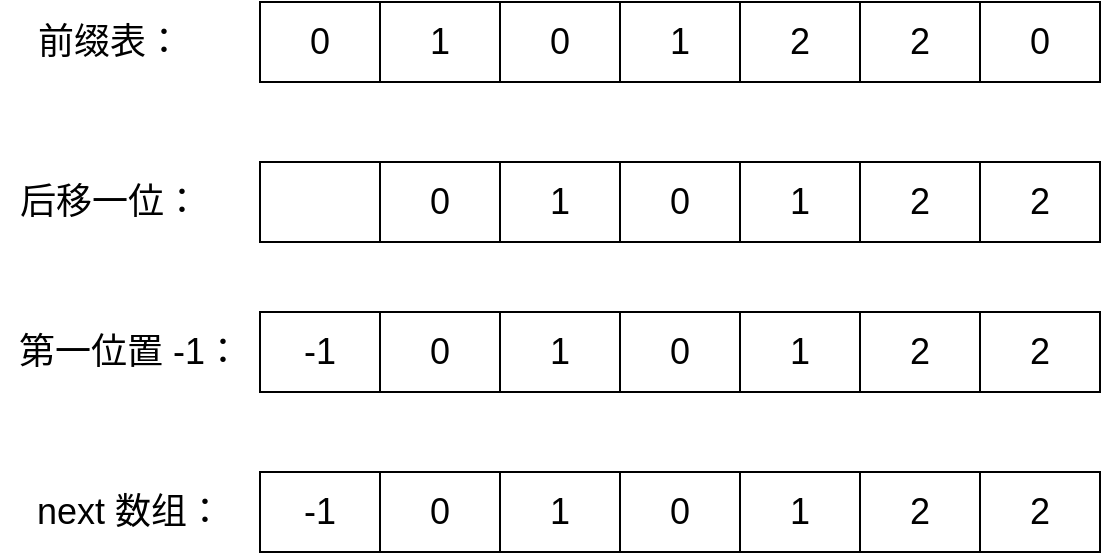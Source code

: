 <mxfile version="15.4.0" type="device"><diagram id="uvqghtC7984w6DYahAdA" name="第 1 页"><mxGraphModel dx="1038" dy="616" grid="1" gridSize="10" guides="1" tooltips="1" connect="1" arrows="1" fold="1" page="1" pageScale="1" pageWidth="827" pageHeight="1169" background="#ffffff" math="0" shadow="0"><root><mxCell id="0"/><mxCell id="1" parent="0"/><mxCell id="MwQ0C5jiF912FT3cb5Fk-29" value="前缀表：" style="text;html=1;strokeColor=none;fillColor=none;align=center;verticalAlign=middle;whiteSpace=wrap;rounded=0;fontSize=18;" vertex="1" parent="1"><mxGeometry x="60" y="50" width="90" height="30" as="geometry"/></mxCell><mxCell id="MwQ0C5jiF912FT3cb5Fk-30" value="" style="shape=table;startSize=0;container=1;collapsible=0;childLayout=tableLayout;fontSize=18;" vertex="1" parent="1"><mxGeometry x="180" y="45" width="420" height="40" as="geometry"/></mxCell><mxCell id="MwQ0C5jiF912FT3cb5Fk-31" value="" style="shape=partialRectangle;collapsible=0;dropTarget=0;pointerEvents=0;fillColor=none;top=0;left=0;bottom=0;right=0;points=[[0,0.5],[1,0.5]];portConstraint=eastwest;fontSize=18;" vertex="1" parent="MwQ0C5jiF912FT3cb5Fk-30"><mxGeometry width="420" height="40" as="geometry"/></mxCell><mxCell id="MwQ0C5jiF912FT3cb5Fk-32" value="0" style="shape=partialRectangle;html=1;whiteSpace=wrap;connectable=0;overflow=hidden;fillColor=none;top=0;left=0;bottom=0;right=0;pointerEvents=1;fontSize=18;" vertex="1" parent="MwQ0C5jiF912FT3cb5Fk-31"><mxGeometry width="60" height="40" as="geometry"><mxRectangle width="60" height="40" as="alternateBounds"/></mxGeometry></mxCell><mxCell id="MwQ0C5jiF912FT3cb5Fk-33" value="1" style="shape=partialRectangle;html=1;whiteSpace=wrap;connectable=0;overflow=hidden;fillColor=none;top=0;left=0;bottom=0;right=0;pointerEvents=1;fontSize=18;" vertex="1" parent="MwQ0C5jiF912FT3cb5Fk-31"><mxGeometry x="60" width="60" height="40" as="geometry"><mxRectangle width="60" height="40" as="alternateBounds"/></mxGeometry></mxCell><mxCell id="MwQ0C5jiF912FT3cb5Fk-34" value="0" style="shape=partialRectangle;html=1;whiteSpace=wrap;connectable=0;overflow=hidden;fillColor=none;top=0;left=0;bottom=0;right=0;pointerEvents=1;fontSize=18;" vertex="1" parent="MwQ0C5jiF912FT3cb5Fk-31"><mxGeometry x="120" width="60" height="40" as="geometry"><mxRectangle width="60" height="40" as="alternateBounds"/></mxGeometry></mxCell><mxCell id="MwQ0C5jiF912FT3cb5Fk-35" value="1" style="shape=partialRectangle;html=1;whiteSpace=wrap;connectable=0;overflow=hidden;fillColor=none;top=0;left=0;bottom=0;right=0;pointerEvents=1;fontSize=18;" vertex="1" parent="MwQ0C5jiF912FT3cb5Fk-31"><mxGeometry x="180" width="60" height="40" as="geometry"><mxRectangle width="60" height="40" as="alternateBounds"/></mxGeometry></mxCell><mxCell id="MwQ0C5jiF912FT3cb5Fk-36" value="2" style="shape=partialRectangle;html=1;whiteSpace=wrap;connectable=0;overflow=hidden;fillColor=none;top=0;left=0;bottom=0;right=0;pointerEvents=1;fontSize=18;" vertex="1" parent="MwQ0C5jiF912FT3cb5Fk-31"><mxGeometry x="240" width="60" height="40" as="geometry"><mxRectangle width="60" height="40" as="alternateBounds"/></mxGeometry></mxCell><mxCell id="MwQ0C5jiF912FT3cb5Fk-37" value="2" style="shape=partialRectangle;html=1;whiteSpace=wrap;connectable=0;overflow=hidden;fillColor=none;top=0;left=0;bottom=0;right=0;pointerEvents=1;fontSize=18;" vertex="1" parent="MwQ0C5jiF912FT3cb5Fk-31"><mxGeometry x="300" width="60" height="40" as="geometry"><mxRectangle width="60" height="40" as="alternateBounds"/></mxGeometry></mxCell><mxCell id="MwQ0C5jiF912FT3cb5Fk-38" value="0" style="shape=partialRectangle;html=1;whiteSpace=wrap;connectable=0;overflow=hidden;fillColor=none;top=0;left=0;bottom=0;right=0;pointerEvents=1;fontSize=18;" vertex="1" parent="MwQ0C5jiF912FT3cb5Fk-31"><mxGeometry x="360" width="60" height="40" as="geometry"><mxRectangle width="60" height="40" as="alternateBounds"/></mxGeometry></mxCell><mxCell id="MwQ0C5jiF912FT3cb5Fk-39" value="后移一位：" style="text;html=1;strokeColor=none;fillColor=none;align=center;verticalAlign=middle;whiteSpace=wrap;rounded=0;fontSize=18;" vertex="1" parent="1"><mxGeometry x="50" y="130" width="110" height="30" as="geometry"/></mxCell><mxCell id="MwQ0C5jiF912FT3cb5Fk-40" value="" style="shape=table;startSize=0;container=1;collapsible=0;childLayout=tableLayout;fontSize=18;" vertex="1" parent="1"><mxGeometry x="180" y="125" width="420" height="40" as="geometry"/></mxCell><mxCell id="MwQ0C5jiF912FT3cb5Fk-41" value="" style="shape=partialRectangle;collapsible=0;dropTarget=0;pointerEvents=0;fillColor=none;top=0;left=0;bottom=0;right=0;points=[[0,0.5],[1,0.5]];portConstraint=eastwest;fontSize=18;" vertex="1" parent="MwQ0C5jiF912FT3cb5Fk-40"><mxGeometry width="420" height="40" as="geometry"/></mxCell><mxCell id="MwQ0C5jiF912FT3cb5Fk-49" style="shape=partialRectangle;html=1;whiteSpace=wrap;connectable=0;overflow=hidden;fillColor=none;top=0;left=0;bottom=0;right=0;pointerEvents=1;fontSize=18;" vertex="1" parent="MwQ0C5jiF912FT3cb5Fk-41"><mxGeometry width="60" height="40" as="geometry"><mxRectangle width="60" height="40" as="alternateBounds"/></mxGeometry></mxCell><mxCell id="MwQ0C5jiF912FT3cb5Fk-42" value="0" style="shape=partialRectangle;html=1;whiteSpace=wrap;connectable=0;overflow=hidden;fillColor=none;top=0;left=0;bottom=0;right=0;pointerEvents=1;fontSize=18;" vertex="1" parent="MwQ0C5jiF912FT3cb5Fk-41"><mxGeometry x="60" width="60" height="40" as="geometry"><mxRectangle width="60" height="40" as="alternateBounds"/></mxGeometry></mxCell><mxCell id="MwQ0C5jiF912FT3cb5Fk-43" value="1" style="shape=partialRectangle;html=1;whiteSpace=wrap;connectable=0;overflow=hidden;fillColor=none;top=0;left=0;bottom=0;right=0;pointerEvents=1;fontSize=18;" vertex="1" parent="MwQ0C5jiF912FT3cb5Fk-41"><mxGeometry x="120" width="60" height="40" as="geometry"><mxRectangle width="60" height="40" as="alternateBounds"/></mxGeometry></mxCell><mxCell id="MwQ0C5jiF912FT3cb5Fk-44" value="0" style="shape=partialRectangle;html=1;whiteSpace=wrap;connectable=0;overflow=hidden;fillColor=none;top=0;left=0;bottom=0;right=0;pointerEvents=1;fontSize=18;" vertex="1" parent="MwQ0C5jiF912FT3cb5Fk-41"><mxGeometry x="180" width="60" height="40" as="geometry"><mxRectangle width="60" height="40" as="alternateBounds"/></mxGeometry></mxCell><mxCell id="MwQ0C5jiF912FT3cb5Fk-45" value="1" style="shape=partialRectangle;html=1;whiteSpace=wrap;connectable=0;overflow=hidden;fillColor=none;top=0;left=0;bottom=0;right=0;pointerEvents=1;fontSize=18;" vertex="1" parent="MwQ0C5jiF912FT3cb5Fk-41"><mxGeometry x="240" width="60" height="40" as="geometry"><mxRectangle width="60" height="40" as="alternateBounds"/></mxGeometry></mxCell><mxCell id="MwQ0C5jiF912FT3cb5Fk-46" value="2" style="shape=partialRectangle;html=1;whiteSpace=wrap;connectable=0;overflow=hidden;fillColor=none;top=0;left=0;bottom=0;right=0;pointerEvents=1;fontSize=18;" vertex="1" parent="MwQ0C5jiF912FT3cb5Fk-41"><mxGeometry x="300" width="60" height="40" as="geometry"><mxRectangle width="60" height="40" as="alternateBounds"/></mxGeometry></mxCell><mxCell id="MwQ0C5jiF912FT3cb5Fk-47" value="2" style="shape=partialRectangle;html=1;whiteSpace=wrap;connectable=0;overflow=hidden;fillColor=none;top=0;left=0;bottom=0;right=0;pointerEvents=1;fontSize=18;" vertex="1" parent="MwQ0C5jiF912FT3cb5Fk-41"><mxGeometry x="360" width="60" height="40" as="geometry"><mxRectangle width="60" height="40" as="alternateBounds"/></mxGeometry></mxCell><mxCell id="MwQ0C5jiF912FT3cb5Fk-50" value="第一位置 -1：" style="text;html=1;strokeColor=none;fillColor=none;align=center;verticalAlign=middle;whiteSpace=wrap;rounded=0;fontSize=18;" vertex="1" parent="1"><mxGeometry x="50" y="205" width="130" height="30" as="geometry"/></mxCell><mxCell id="MwQ0C5jiF912FT3cb5Fk-51" value="" style="shape=table;startSize=0;container=1;collapsible=0;childLayout=tableLayout;fontSize=18;" vertex="1" parent="1"><mxGeometry x="180" y="200" width="420" height="40" as="geometry"/></mxCell><mxCell id="MwQ0C5jiF912FT3cb5Fk-52" value="" style="shape=partialRectangle;collapsible=0;dropTarget=0;pointerEvents=0;fillColor=none;top=0;left=0;bottom=0;right=0;points=[[0,0.5],[1,0.5]];portConstraint=eastwest;fontSize=18;" vertex="1" parent="MwQ0C5jiF912FT3cb5Fk-51"><mxGeometry width="420" height="40" as="geometry"/></mxCell><mxCell id="MwQ0C5jiF912FT3cb5Fk-53" value="-1" style="shape=partialRectangle;html=1;whiteSpace=wrap;connectable=0;overflow=hidden;fillColor=none;top=0;left=0;bottom=0;right=0;pointerEvents=1;fontSize=18;" vertex="1" parent="MwQ0C5jiF912FT3cb5Fk-52"><mxGeometry width="60" height="40" as="geometry"><mxRectangle width="60" height="40" as="alternateBounds"/></mxGeometry></mxCell><mxCell id="MwQ0C5jiF912FT3cb5Fk-54" value="0" style="shape=partialRectangle;html=1;whiteSpace=wrap;connectable=0;overflow=hidden;fillColor=none;top=0;left=0;bottom=0;right=0;pointerEvents=1;fontSize=18;" vertex="1" parent="MwQ0C5jiF912FT3cb5Fk-52"><mxGeometry x="60" width="60" height="40" as="geometry"><mxRectangle width="60" height="40" as="alternateBounds"/></mxGeometry></mxCell><mxCell id="MwQ0C5jiF912FT3cb5Fk-55" value="1" style="shape=partialRectangle;html=1;whiteSpace=wrap;connectable=0;overflow=hidden;fillColor=none;top=0;left=0;bottom=0;right=0;pointerEvents=1;fontSize=18;" vertex="1" parent="MwQ0C5jiF912FT3cb5Fk-52"><mxGeometry x="120" width="60" height="40" as="geometry"><mxRectangle width="60" height="40" as="alternateBounds"/></mxGeometry></mxCell><mxCell id="MwQ0C5jiF912FT3cb5Fk-56" value="0" style="shape=partialRectangle;html=1;whiteSpace=wrap;connectable=0;overflow=hidden;fillColor=none;top=0;left=0;bottom=0;right=0;pointerEvents=1;fontSize=18;" vertex="1" parent="MwQ0C5jiF912FT3cb5Fk-52"><mxGeometry x="180" width="60" height="40" as="geometry"><mxRectangle width="60" height="40" as="alternateBounds"/></mxGeometry></mxCell><mxCell id="MwQ0C5jiF912FT3cb5Fk-57" value="1" style="shape=partialRectangle;html=1;whiteSpace=wrap;connectable=0;overflow=hidden;fillColor=none;top=0;left=0;bottom=0;right=0;pointerEvents=1;fontSize=18;" vertex="1" parent="MwQ0C5jiF912FT3cb5Fk-52"><mxGeometry x="240" width="60" height="40" as="geometry"><mxRectangle width="60" height="40" as="alternateBounds"/></mxGeometry></mxCell><mxCell id="MwQ0C5jiF912FT3cb5Fk-58" value="2" style="shape=partialRectangle;html=1;whiteSpace=wrap;connectable=0;overflow=hidden;fillColor=none;top=0;left=0;bottom=0;right=0;pointerEvents=1;fontSize=18;" vertex="1" parent="MwQ0C5jiF912FT3cb5Fk-52"><mxGeometry x="300" width="60" height="40" as="geometry"><mxRectangle width="60" height="40" as="alternateBounds"/></mxGeometry></mxCell><mxCell id="MwQ0C5jiF912FT3cb5Fk-59" value="2" style="shape=partialRectangle;html=1;whiteSpace=wrap;connectable=0;overflow=hidden;fillColor=none;top=0;left=0;bottom=0;right=0;pointerEvents=1;fontSize=18;" vertex="1" parent="MwQ0C5jiF912FT3cb5Fk-52"><mxGeometry x="360" width="60" height="40" as="geometry"><mxRectangle width="60" height="40" as="alternateBounds"/></mxGeometry></mxCell><mxCell id="MwQ0C5jiF912FT3cb5Fk-60" value="next 数组：" style="text;html=1;strokeColor=none;fillColor=none;align=center;verticalAlign=middle;whiteSpace=wrap;rounded=0;fontSize=18;" vertex="1" parent="1"><mxGeometry x="50" y="285" width="130" height="30" as="geometry"/></mxCell><mxCell id="MwQ0C5jiF912FT3cb5Fk-61" value="" style="shape=table;startSize=0;container=1;collapsible=0;childLayout=tableLayout;fontSize=18;" vertex="1" parent="1"><mxGeometry x="180" y="280" width="420" height="40" as="geometry"/></mxCell><mxCell id="MwQ0C5jiF912FT3cb5Fk-62" value="" style="shape=partialRectangle;collapsible=0;dropTarget=0;pointerEvents=0;fillColor=none;top=0;left=0;bottom=0;right=0;points=[[0,0.5],[1,0.5]];portConstraint=eastwest;fontSize=18;" vertex="1" parent="MwQ0C5jiF912FT3cb5Fk-61"><mxGeometry width="420" height="40" as="geometry"/></mxCell><mxCell id="MwQ0C5jiF912FT3cb5Fk-63" value="-1" style="shape=partialRectangle;html=1;whiteSpace=wrap;connectable=0;overflow=hidden;fillColor=none;top=0;left=0;bottom=0;right=0;pointerEvents=1;fontSize=18;" vertex="1" parent="MwQ0C5jiF912FT3cb5Fk-62"><mxGeometry width="60" height="40" as="geometry"><mxRectangle width="60" height="40" as="alternateBounds"/></mxGeometry></mxCell><mxCell id="MwQ0C5jiF912FT3cb5Fk-64" value="0" style="shape=partialRectangle;html=1;whiteSpace=wrap;connectable=0;overflow=hidden;fillColor=none;top=0;left=0;bottom=0;right=0;pointerEvents=1;fontSize=18;" vertex="1" parent="MwQ0C5jiF912FT3cb5Fk-62"><mxGeometry x="60" width="60" height="40" as="geometry"><mxRectangle width="60" height="40" as="alternateBounds"/></mxGeometry></mxCell><mxCell id="MwQ0C5jiF912FT3cb5Fk-65" value="1" style="shape=partialRectangle;html=1;whiteSpace=wrap;connectable=0;overflow=hidden;fillColor=none;top=0;left=0;bottom=0;right=0;pointerEvents=1;fontSize=18;" vertex="1" parent="MwQ0C5jiF912FT3cb5Fk-62"><mxGeometry x="120" width="60" height="40" as="geometry"><mxRectangle width="60" height="40" as="alternateBounds"/></mxGeometry></mxCell><mxCell id="MwQ0C5jiF912FT3cb5Fk-66" value="0" style="shape=partialRectangle;html=1;whiteSpace=wrap;connectable=0;overflow=hidden;fillColor=none;top=0;left=0;bottom=0;right=0;pointerEvents=1;fontSize=18;" vertex="1" parent="MwQ0C5jiF912FT3cb5Fk-62"><mxGeometry x="180" width="60" height="40" as="geometry"><mxRectangle width="60" height="40" as="alternateBounds"/></mxGeometry></mxCell><mxCell id="MwQ0C5jiF912FT3cb5Fk-67" value="1" style="shape=partialRectangle;html=1;whiteSpace=wrap;connectable=0;overflow=hidden;fillColor=none;top=0;left=0;bottom=0;right=0;pointerEvents=1;fontSize=18;" vertex="1" parent="MwQ0C5jiF912FT3cb5Fk-62"><mxGeometry x="240" width="60" height="40" as="geometry"><mxRectangle width="60" height="40" as="alternateBounds"/></mxGeometry></mxCell><mxCell id="MwQ0C5jiF912FT3cb5Fk-68" value="2" style="shape=partialRectangle;html=1;whiteSpace=wrap;connectable=0;overflow=hidden;fillColor=none;top=0;left=0;bottom=0;right=0;pointerEvents=1;fontSize=18;" vertex="1" parent="MwQ0C5jiF912FT3cb5Fk-62"><mxGeometry x="300" width="60" height="40" as="geometry"><mxRectangle width="60" height="40" as="alternateBounds"/></mxGeometry></mxCell><mxCell id="MwQ0C5jiF912FT3cb5Fk-69" value="2" style="shape=partialRectangle;html=1;whiteSpace=wrap;connectable=0;overflow=hidden;fillColor=none;top=0;left=0;bottom=0;right=0;pointerEvents=1;fontSize=18;" vertex="1" parent="MwQ0C5jiF912FT3cb5Fk-62"><mxGeometry x="360" width="60" height="40" as="geometry"><mxRectangle width="60" height="40" as="alternateBounds"/></mxGeometry></mxCell></root></mxGraphModel></diagram></mxfile>